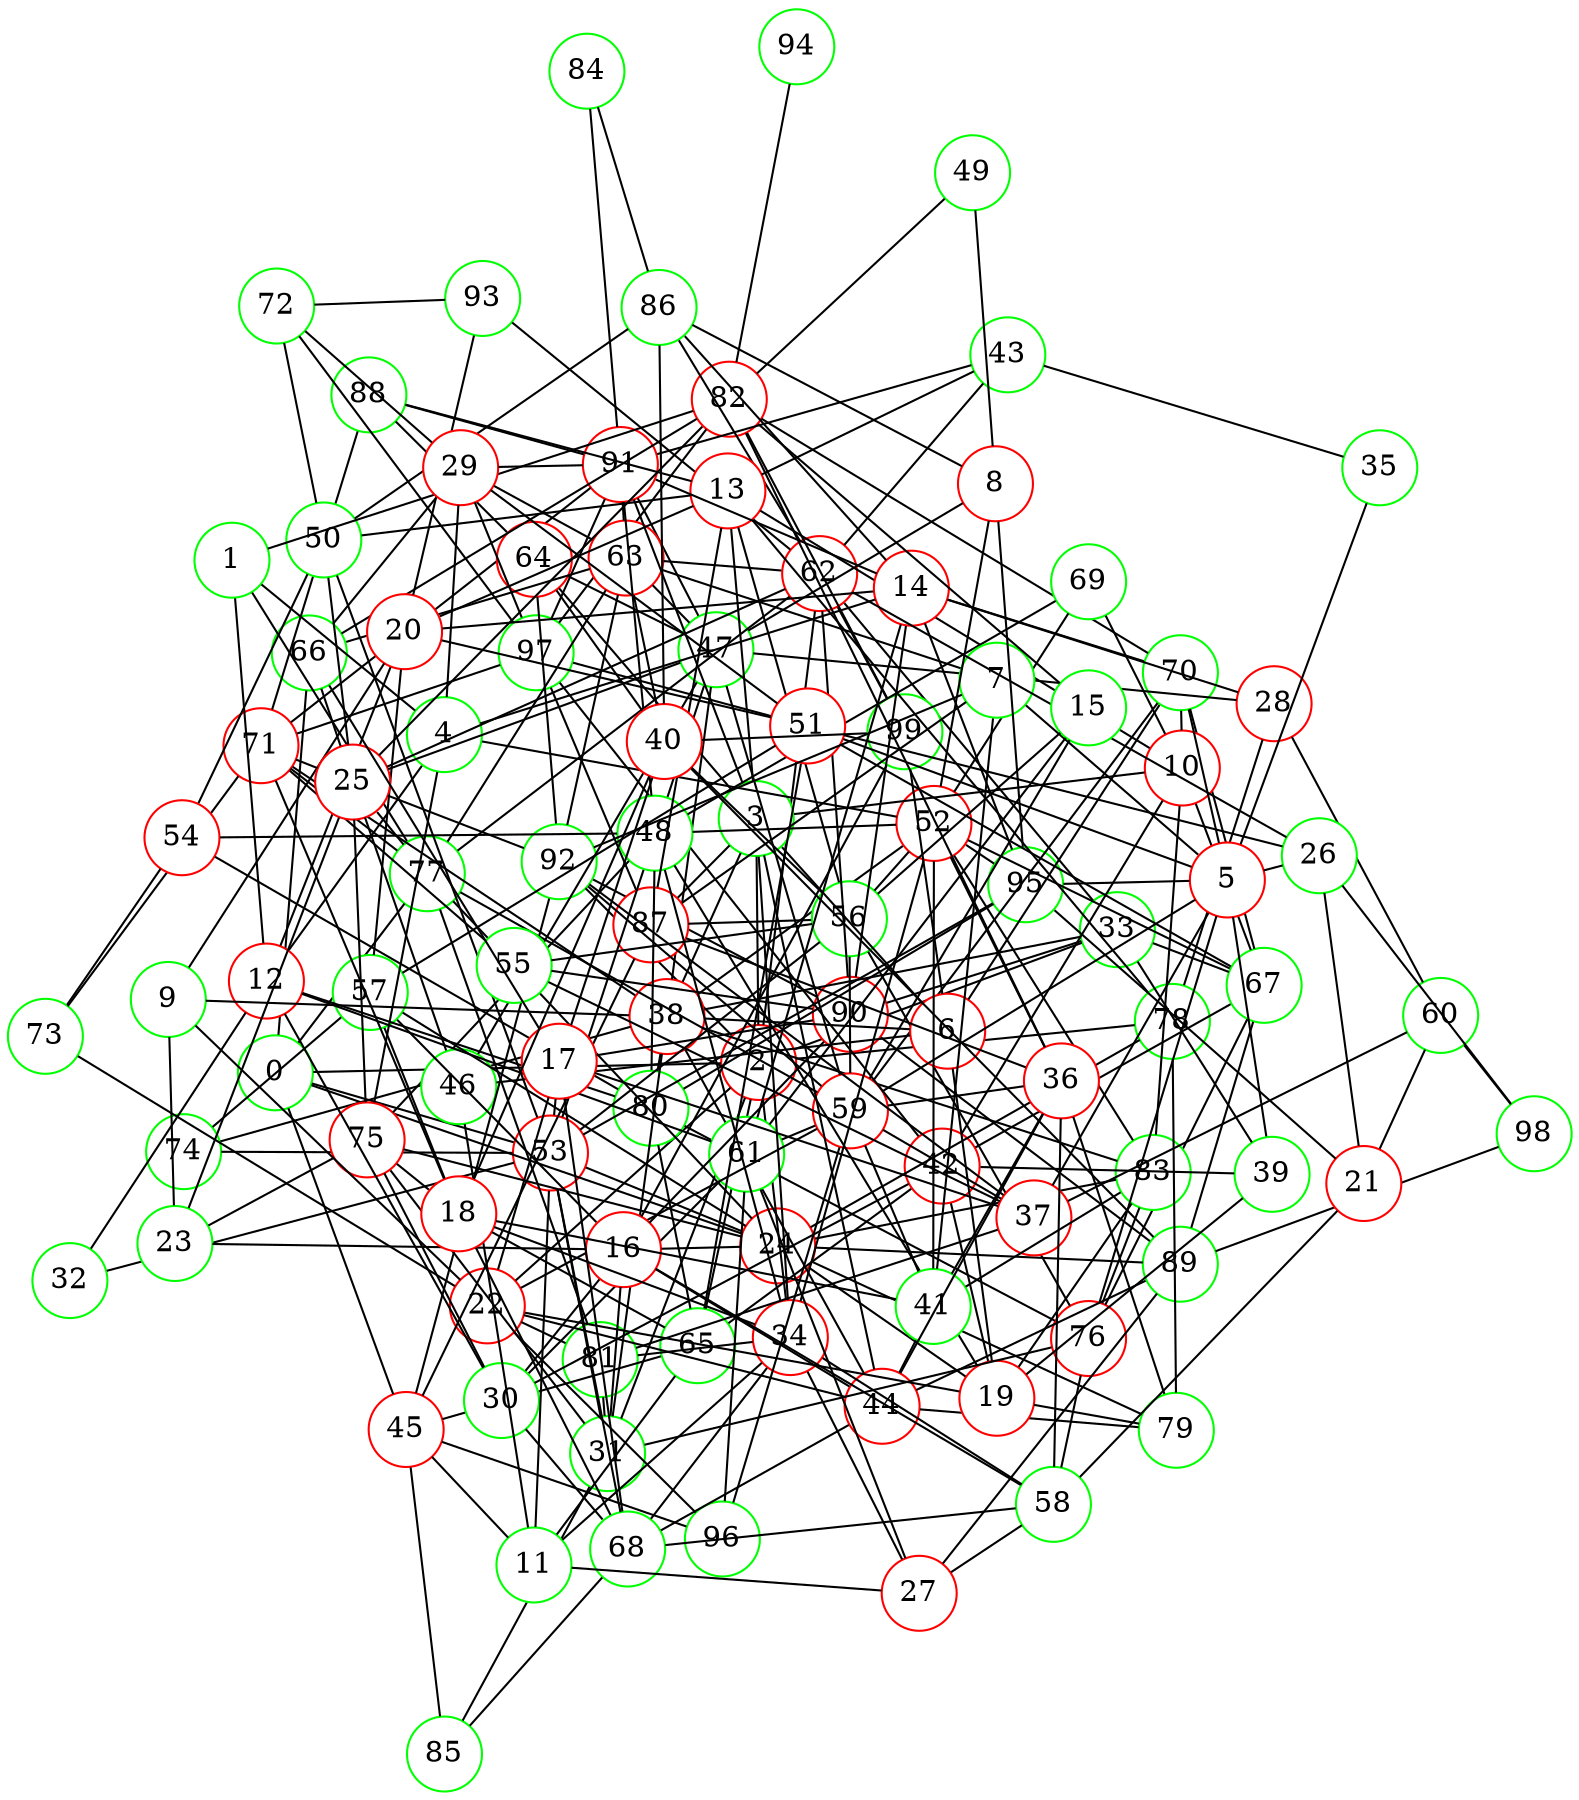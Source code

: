 graph {
graph ["layout"="fdp"]
node ["style"="filled","fillcolor"="white","fixedsize"="true","shape"="circle"]
"0" ["color"="green"]
"2" ["color"="red"]
"33" ["color"="green"]
"67" ["color"="green"]
"70" ["color"="green"]
"82" ["color"="red"]
"97" ["color"="green"]
"99" ["color"="green"]
"94" ["color"="green"]
"89" ["color"="green"]
"98" ["color"="green"]
"90" ["color"="red"]
"92" ["color"="green"]
"76" ["color"="red"]
"80" ["color"="green"]
"95" ["color"="green"]
"83" ["color"="green"]
"38" ["color"="red"]
"52" ["color"="red"]
"69" ["color"="green"]
"56" ["color"="green"]
"87" ["color"="red"]
"59" ["color"="red"]
"96" ["color"="green"]
"77" ["color"="green"]
"81" ["color"="green"]
"61" ["color"="green"]
"71" ["color"="red"]
"88" ["color"="green"]
"91" ["color"="red"]
"73" ["color"="green"]
"74" ["color"="green"]
"44" ["color"="red"]
"68" ["color"="green"]
"85" ["color"="green"]
"79" ["color"="green"]
"47" ["color"="green"]
"64" ["color"="red"]
"53" ["color"="red"]
"63" ["color"="red"]
"66" ["color"="green"]
"39" ["color"="green"]
"42" ["color"="red"]
"65" ["color"="green"]
"62" ["color"="red"]
"86" ["color"="green"]
"93" ["color"="green"]
"34" ["color"="red"]
"48" ["color"="green"]
"54" ["color"="red"]
"75" ["color"="red"]
"58" ["color"="green"]
"3" ["color"="green"]
"6" ["color"="red"]
"19" ["color"="red"]
"22" ["color"="red"]
"24" ["color"="red"]
"57" ["color"="green"]
"78" ["color"="green"]
"46" ["color"="green"]
"10" ["color"="red"]
"13" ["color"="red"]
"50" ["color"="green"]
"72" ["color"="green"]
"20" ["color"="red"]
"51" ["color"="red"]
"43" ["color"="green"]
"31" ["color"="green"]
"45" ["color"="red"]
"1" ["color"="green"]
"4" ["color"="green"]
"12" ["color"="red"]
"32" ["color"="green"]
"30" ["color"="green"]
"29" ["color"="red"]
"14" ["color"="red"]
"28" ["color"="red"]
"60" ["color"="green"]
"5" ["color"="red"]
"35" ["color"="green"]
"37" ["color"="red"]
"55" ["color"="green"]
"7" ["color"="green"]
"41" ["color"="green"]
"26" ["color"="green"]
"8" ["color"="red"]
"49" ["color"="green"]
"9" ["color"="green"]
"23" ["color"="green"]
"25" ["color"="red"]
"11" ["color"="green"]
"27" ["color"="red"]
"15" ["color"="green"]
"16" ["color"="red"]
"17" ["color"="red"]
"40" ["color"="red"]
"18" ["color"="red"]
"21" ["color"="red"]
"36" ["color"="red"]
"84" ["color"="green"]
"0" -- "2"
"0" -- "66"
"0" -- "53"
"0" -- "24"
"0" -- "45"
"0" -- "77"
"2" -- "33"
"2" -- "65"
"2" -- "34"
"2" -- "3"
"2" -- "22"
"2" -- "92"
"2" -- "62"
"2" -- "78"
"2" -- "31"
"33" -- "67"
"33" -- "38"
"33" -- "39"
"33" -- "90"
"33" -- "62"
"67" -- "70"
"67" -- "89"
"67" -- "76"
"70" -- "82"
"82" -- "97"
"82" -- "99"
"82" -- "94"
"89" -- "98"
"89" -- "90"
"90" -- "92"
"76" -- "80"
"76" -- "83"
"80" -- "95"
"38" -- "80"
"38" -- "83"
"38" -- "52"
"38" -- "71"
"38" -- "74"
"38" -- "44"
"38" -- "47"
"52" -- "67"
"52" -- "83"
"52" -- "69"
"52" -- "56"
"52" -- "95"
"56" -- "87"
"56" -- "59"
"56" -- "76"
"87" -- "97"
"59" -- "96"
"59" -- "70"
"59" -- "77"
"59" -- "92"
"59" -- "61"
"77" -- "81"
"61" -- "96"
"71" -- "97"
"71" -- "88"
"71" -- "73"
"71" -- "91"
"71" -- "77"
"88" -- "91"
"91" -- "97"
"44" -- "68"
"44" -- "89"
"44" -- "79"
"68" -- "85"
"47" -- "64"
"47" -- "53"
"47" -- "59"
"47" -- "91"
"47" -- "63"
"64" -- "88"
"64" -- "92"
"53" -- "68"
"53" -- "56"
"53" -- "74"
"53" -- "95"
"63" -- "66"
"63" -- "91"
"63" -- "92"
"63" -- "77"
"66" -- "82"
"39" -- "42"
"42" -- "65"
"42" -- "97"
"42" -- "67"
"65" -- "80"
"62" -- "99"
"62" -- "86"
"62" -- "90"
"62" -- "77"
"62" -- "93"
"62" -- "63"
"34" -- "48"
"34" -- "81"
"34" -- "52"
"34" -- "68"
"34" -- "58"
"48" -- "80"
"48" -- "52"
"48" -- "69"
"48" -- "54"
"48" -- "75"
"48" -- "91"
"54" -- "80"
"54" -- "73"
"58" -- "68"
"58" -- "76"
"3" -- "64"
"3" -- "34"
"3" -- "6"
"3" -- "38"
"3" -- "87"
"3" -- "10"
"3" -- "91"
"3" -- "44"
"3" -- "13"
"6" -- "19"
"6" -- "99"
"6" -- "38"
"6" -- "70"
"6" -- "46"
"19" -- "48"
"19" -- "83"
"19" -- "22"
"19" -- "39"
"19" -- "24"
"19" -- "42"
"19" -- "79"
"22" -- "96"
"22" -- "81"
"22" -- "73"
"22" -- "59"
"22" -- "44"
"24" -- "83"
"24" -- "53"
"24" -- "57"
"24" -- "89"
"24" -- "75"
"24" -- "77"
"24" -- "78"
"24" -- "79"
"57" -- "74"
"78" -- "79"
"46" -- "47"
"10" -- "67"
"10" -- "83"
"10" -- "69"
"10" -- "70"
"10" -- "42"
"10" -- "13"
"13" -- "50"
"13" -- "20"
"13" -- "87"
"13" -- "56"
"13" -- "88"
"13" -- "43"
"13" -- "78"
"50" -- "53"
"50" -- "54"
"50" -- "86"
"50" -- "72"
"72" -- "97"
"72" -- "93"
"20" -- "51"
"20" -- "57"
"20" -- "93"
"51" -- "65"
"51" -- "97"
"51" -- "67"
"51" -- "57"
"43" -- "91"
"43" -- "62"
"31" -- "81"
"31" -- "53"
"31" -- "85"
"31" -- "38"
"31" -- "75"
"31" -- "76"
"45" -- "96"
"45" -- "65"
"45" -- "85"
"45" -- "87"
"45" -- "92"
"1" -- "82"
"1" -- "4"
"1" -- "12"
"1" -- "77"
"4" -- "52"
"4" -- "75"
"4" -- "12"
"4" -- "29"
"4" -- "14"
"12" -- "32"
"12" -- "80"
"12" -- "20"
"12" -- "61"
"12" -- "30"
"32" -- "53"
"30" -- "68"
"30" -- "42"
"30" -- "75"
"30" -- "61"
"29" -- "97"
"29" -- "66"
"29" -- "51"
"29" -- "72"
"29" -- "91"
"29" -- "63"
"14" -- "20"
"14" -- "70"
"14" -- "86"
"14" -- "90"
"14" -- "91"
"14" -- "28"
"14" -- "61"
"14" -- "95"
"28" -- "60"
"28" -- "78"
"28" -- "47"
"60" -- "98"
"5" -- "35"
"5" -- "51"
"5" -- "37"
"5" -- "70"
"5" -- "7"
"5" -- "39"
"5" -- "26"
"5" -- "59"
"5" -- "76"
"5" -- "95"
"35" -- "43"
"37" -- "81"
"37" -- "55"
"37" -- "59"
"37" -- "60"
"37" -- "92"
"55" -- "71"
"55" -- "56"
"55" -- "90"
"7" -- "87"
"7" -- "41"
"7" -- "92"
"7" -- "63"
"41" -- "83"
"41" -- "52"
"41" -- "59"
"41" -- "44"
"26" -- "98"
"26" -- "51"
"26" -- "62"
"8" -- "49"
"8" -- "52"
"8" -- "86"
"8" -- "47"
"8" -- "95"
"49" -- "82"
"9" -- "20"
"9" -- "22"
"9" -- "38"
"9" -- "23"
"23" -- "25"
"23" -- "75"
"25" -- "50"
"25" -- "66"
"25" -- "82"
"25" -- "71"
"25" -- "75"
"25" -- "92"
"25" -- "77"
"25" -- "46"
"25" -- "62"
"25" -- "47"
"11" -- "65"
"11" -- "34"
"11" -- "53"
"11" -- "27"
"11" -- "45"
"11" -- "46"
"27" -- "34"
"27" -- "89"
"27" -- "58"
"27" -- "61"
"15" -- "82"
"15" -- "56"
"15" -- "59"
"15" -- "61"
"16" -- "99"
"16" -- "23"
"16" -- "24"
"16" -- "57"
"16" -- "58"
"16" -- "90"
"16" -- "44"
"16" -- "30"
"16" -- "31"
"17" -- "66"
"17" -- "68"
"17" -- "37"
"17" -- "53"
"17" -- "22"
"17" -- "40"
"17" -- "90"
"40" -- "64"
"40" -- "99"
"40" -- "86"
"40" -- "56"
"40" -- "89"
"40" -- "63"
"18" -- "65"
"18" -- "34"
"18" -- "68"
"18" -- "71"
"18" -- "40"
"18" -- "41"
"18" -- "57"
"18" -- "75"
"21" -- "26"
"21" -- "58"
"21" -- "60"
"21" -- "95"
"36" -- "82"
"36" -- "52"
"36" -- "87"
"36" -- "41"
"36" -- "58"
"36" -- "59"
"36" -- "44"
"36" -- "79"
"84" -- "86"
"84" -- "91"
}